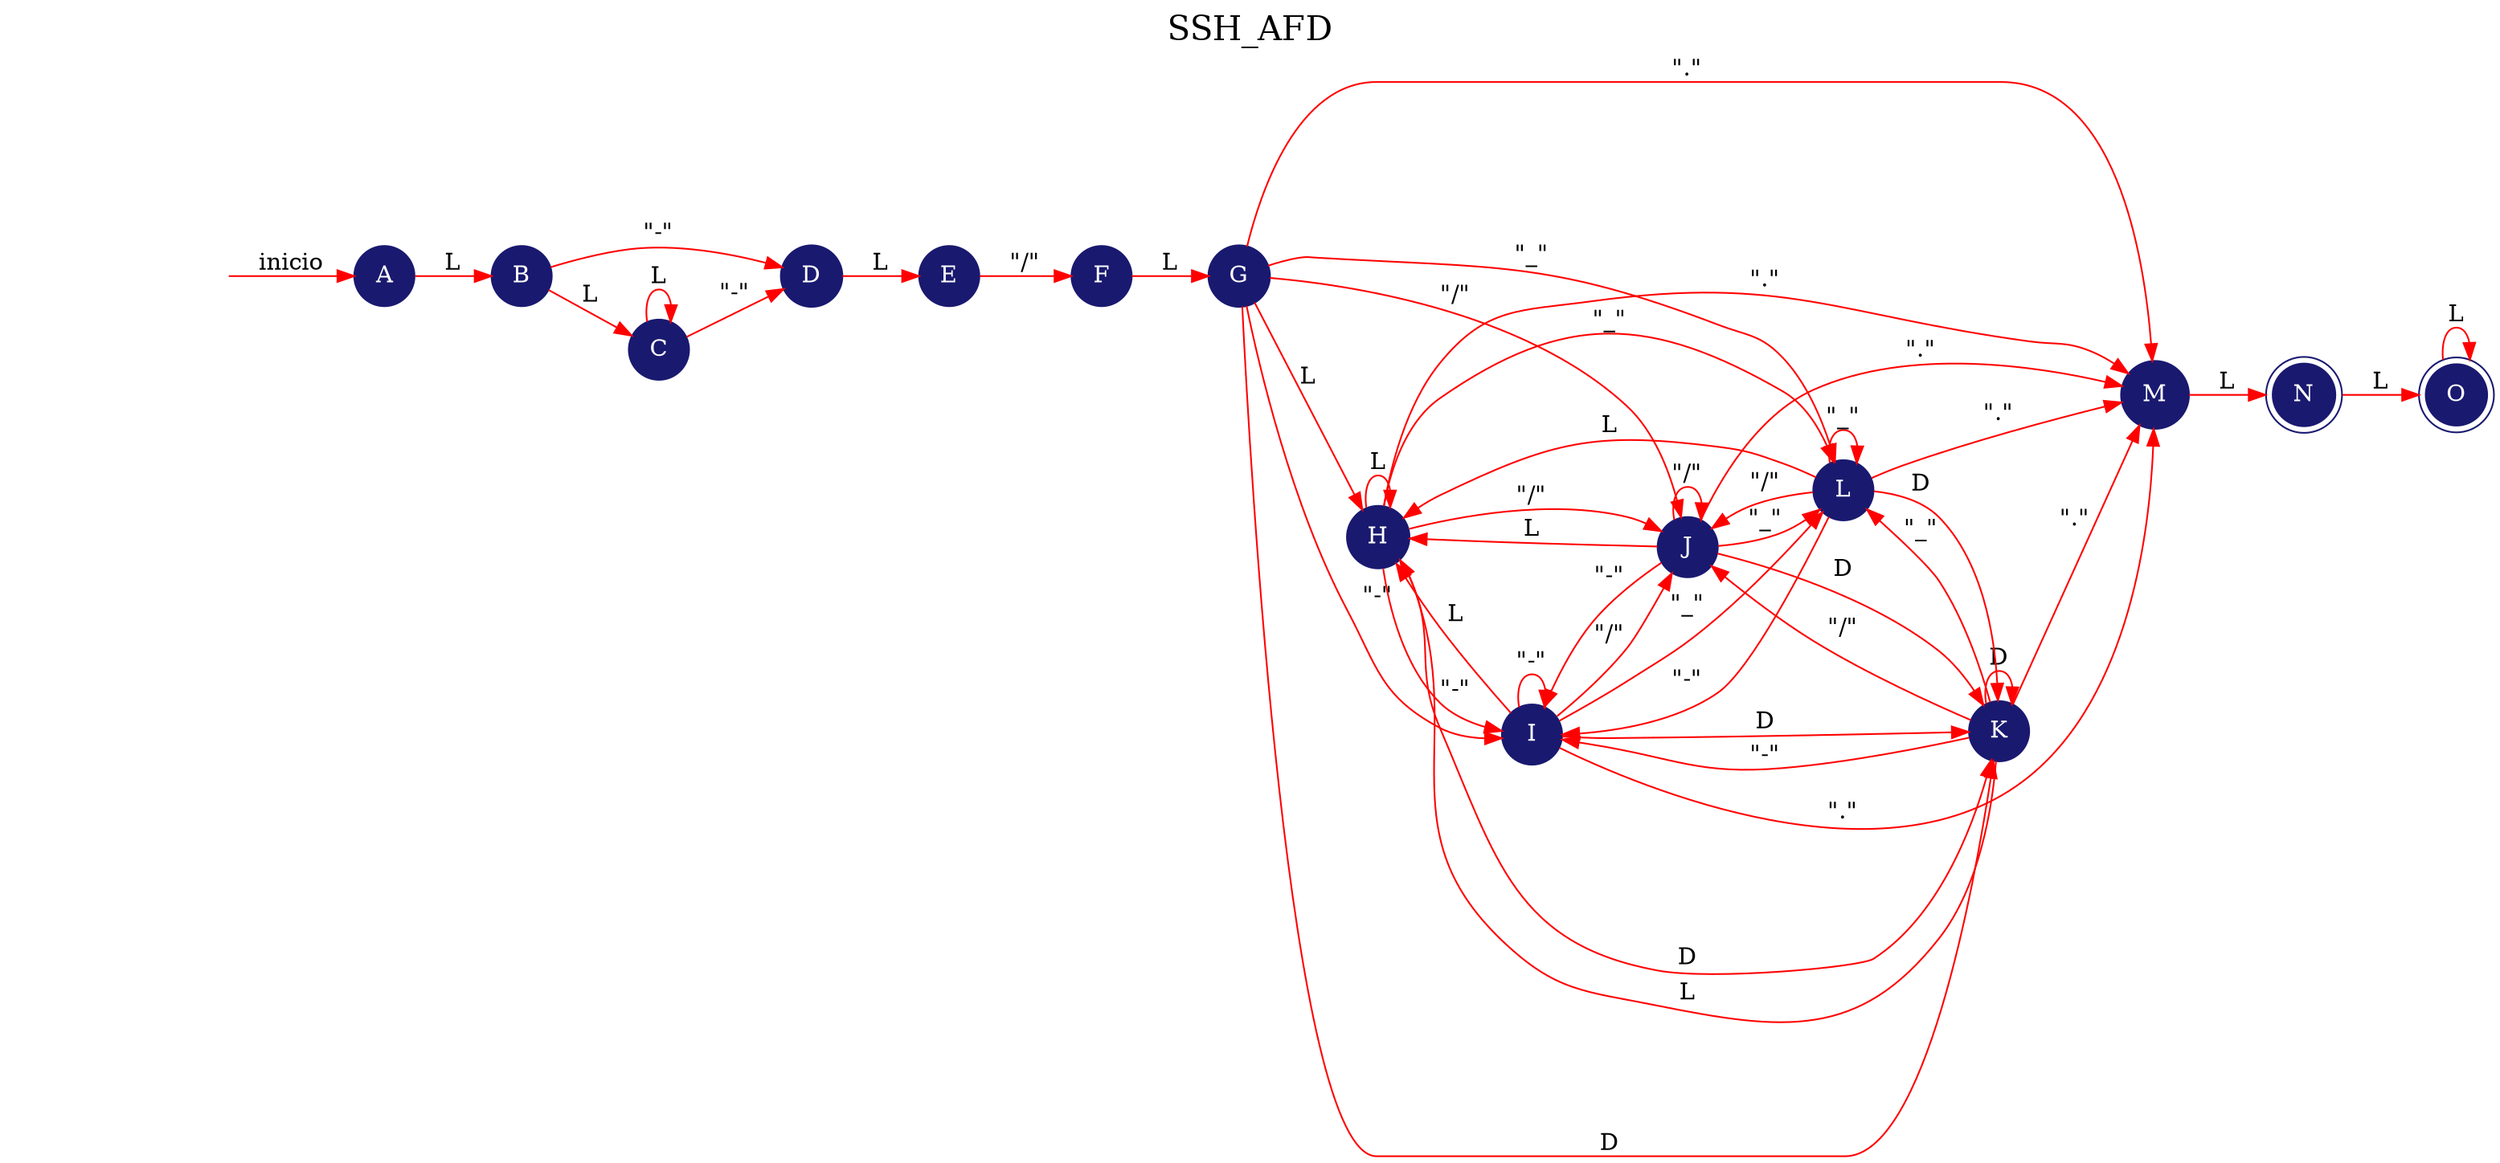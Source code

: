 digraph SSH_AFD {
	rankdir=LR;
	graph [label="SSH_AFD", labelloc=t, fontsize=20]; 
	node [style = filled,color = mediumseagreen];
	node [shape=circle];
	node [color=midnightblue,fontcolor=white];
	edge [color=red];
	secret_node [style=invis];
	secret_node -> A [label="inicio"];

	A->B [label="L"];

	B->C [label="L"];

	B->D [label="\"-\""];

	C->C [label="L"];

	C->D [label="\"-\""];

	D->E [label="L"];

	E->F [label="\"/\""];

	F->G [label="L"];

	G->H [label="L"];

	G->I [label="\"-\""];

	G->J [label="\"/\""];

	G->K [label="D"];

	G->L [label="\"_\""];

	G->M [label="\".\""];

	H->H [label="L"];

	H->I [label="\"-\""];

	H->J [label="\"/\""];

	H->K [label="D"];

	H->L [label="\"_\""];

	H->M [label="\".\""];

	I->H [label="L"];

	I->I [label="\"-\""];

	I->J [label="\"/\""];

	I->K [label="D"];

	I->L [label="\"_\""];

	I->M [label="\".\""];

	J->H [label="L"];

	J->I [label="\"-\""];

	J->J [label="\"/\""];

	J->K [label="D"];

	J->L [label="\"_\""];

	J->M [label="\".\""];

	K->H [label="L"];

	K->I [label="\"-\""];

	K->J [label="\"/\""];

	K->K [label="D"];

	K->L [label="\"_\""];

	K->M [label="\".\""];

	L->H [label="L"];

	L->I [label="\"-\""];

	L->J [label="\"/\""];

	L->K [label="D"];

	L->L [label="\"_\""];

	L->M [label="\".\""];

	M->N [label="L"];

	N->O [label="L"];

	O->O [label="L"];

	N[shape=doublecircle];
	O[shape=doublecircle];
 }